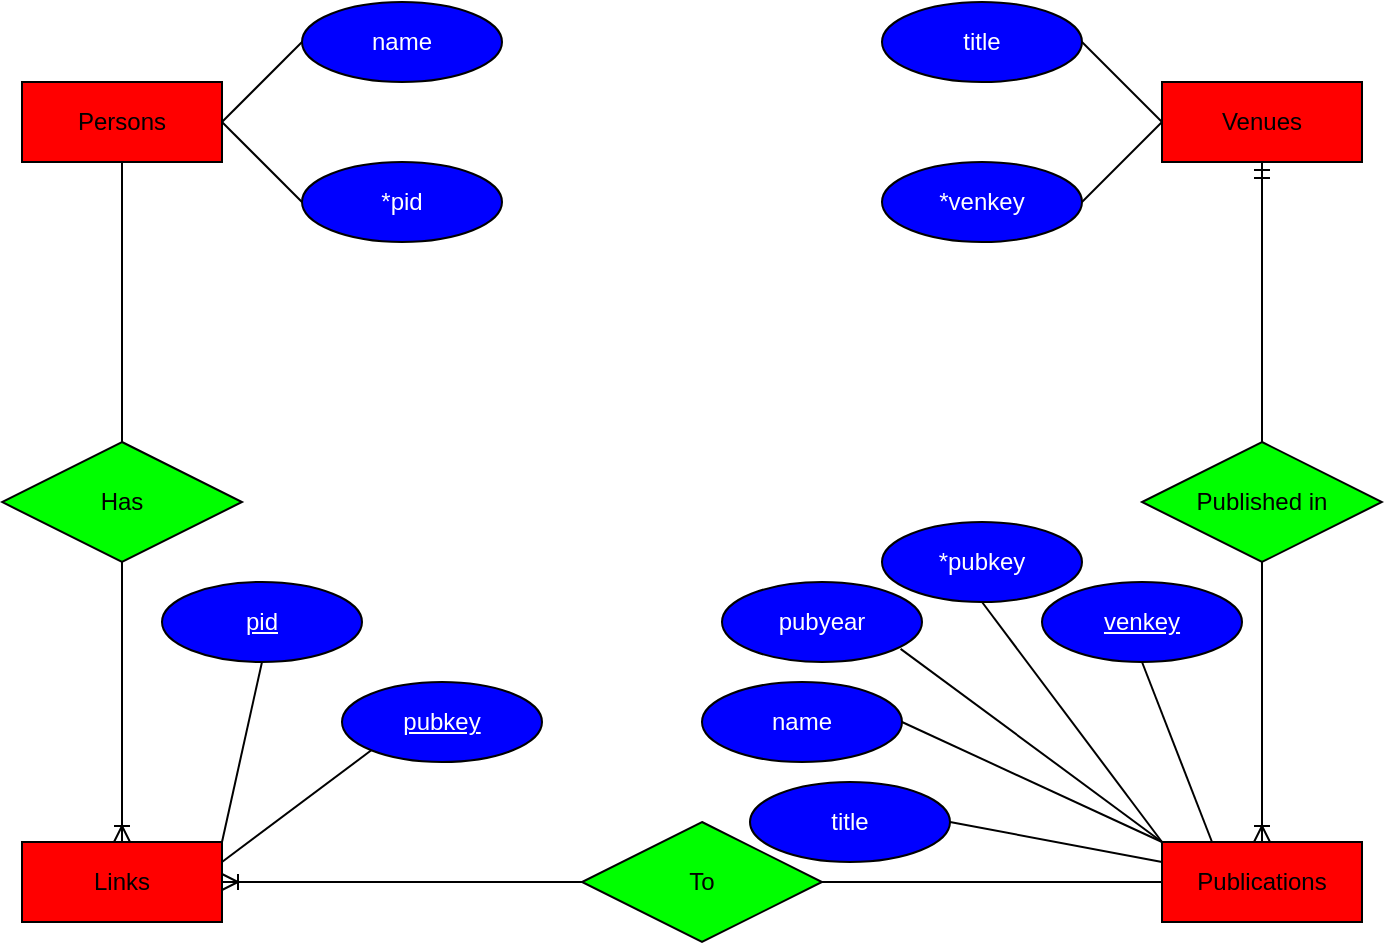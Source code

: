 <mxfile version="21.0.6" type="device"><diagram id="TpXvj9RfHZUIhbfs5KdB" name="Page-1"><mxGraphModel dx="737" dy="309" grid="1" gridSize="10" guides="1" tooltips="1" connect="1" arrows="1" fold="1" page="1" pageScale="1" pageWidth="827" pageHeight="1169" math="0" shadow="0"><root><mxCell id="0"/><mxCell id="1" parent="0"/><mxCell id="ZrMs0SVHSG1rjVXLmHy5-1" value="Persons" style="whiteSpace=wrap;html=1;align=center;fillColor=#FF0000;" parent="1" vertex="1"><mxGeometry x="50" y="80" width="100" height="40" as="geometry"/></mxCell><mxCell id="ZrMs0SVHSG1rjVXLmHy5-2" value="Publications" style="whiteSpace=wrap;html=1;align=center;fillColor=#FF0000;" parent="1" vertex="1"><mxGeometry x="620" y="460" width="100" height="40" as="geometry"/></mxCell><mxCell id="ZrMs0SVHSG1rjVXLmHy5-3" value="Venues" style="whiteSpace=wrap;html=1;align=center;fillColor=#FF0000;" parent="1" vertex="1"><mxGeometry x="620" y="80" width="100" height="40" as="geometry"/></mxCell><mxCell id="ZrMs0SVHSG1rjVXLmHy5-4" value="Has" style="shape=rhombus;perimeter=rhombusPerimeter;whiteSpace=wrap;html=1;align=center;fillColor=#00FF00;" parent="1" vertex="1"><mxGeometry x="40" y="260" width="120" height="60" as="geometry"/></mxCell><mxCell id="ZrMs0SVHSG1rjVXLmHy5-5" value="Published in" style="shape=rhombus;perimeter=rhombusPerimeter;whiteSpace=wrap;html=1;align=center;fillColor=#00FF00;" parent="1" vertex="1"><mxGeometry x="610" y="260" width="120" height="60" as="geometry"/></mxCell><mxCell id="ZrMs0SVHSG1rjVXLmHy5-12" value="" style="endArrow=ERoneToMany;html=1;rounded=0;jumpSize=6;exitX=0.5;exitY=1;exitDx=0;exitDy=0;entryX=0.5;entryY=0;entryDx=0;entryDy=0;startArrow=none;startFill=0;endFill=0;" parent="1" source="ZrMs0SVHSG1rjVXLmHy5-5" target="ZrMs0SVHSG1rjVXLmHy5-2" edge="1"><mxGeometry relative="1" as="geometry"><mxPoint x="330" y="280" as="sourcePoint"/><mxPoint x="490" y="280" as="targetPoint"/></mxGeometry></mxCell><mxCell id="ZrMs0SVHSG1rjVXLmHy5-13" value="" style="endArrow=none;html=1;rounded=0;jumpSize=6;entryX=0.5;entryY=0;entryDx=0;entryDy=0;exitX=0.5;exitY=1;exitDx=0;exitDy=0;startArrow=ERmandOne;startFill=0;" parent="1" source="ZrMs0SVHSG1rjVXLmHy5-3" target="ZrMs0SVHSG1rjVXLmHy5-5" edge="1"><mxGeometry relative="1" as="geometry"><mxPoint x="330" y="280" as="sourcePoint"/><mxPoint x="490" y="280" as="targetPoint"/></mxGeometry></mxCell><mxCell id="ZrMs0SVHSG1rjVXLmHy5-16" value="&lt;font color=&quot;#ffffff&quot;&gt;name&lt;/font&gt;" style="ellipse;whiteSpace=wrap;html=1;align=center;fillColor=#0000FF;" parent="1" vertex="1"><mxGeometry x="190" y="40" width="100" height="40" as="geometry"/></mxCell><mxCell id="ZrMs0SVHSG1rjVXLmHy5-17" value="" style="endArrow=none;html=1;rounded=0;jumpSize=6;exitX=1;exitY=0.5;exitDx=0;exitDy=0;entryX=0;entryY=0.5;entryDx=0;entryDy=0;" parent="1" source="ZrMs0SVHSG1rjVXLmHy5-1" target="216zsB4hSa4tdOhjsTsU-1" edge="1"><mxGeometry relative="1" as="geometry"><mxPoint x="330" y="280" as="sourcePoint"/><mxPoint x="190" y="140" as="targetPoint"/></mxGeometry></mxCell><mxCell id="ZrMs0SVHSG1rjVXLmHy5-18" value="" style="endArrow=none;html=1;rounded=0;jumpSize=6;exitX=1;exitY=0.5;exitDx=0;exitDy=0;entryX=0;entryY=0.5;entryDx=0;entryDy=0;" parent="1" source="ZrMs0SVHSG1rjVXLmHy5-1" target="ZrMs0SVHSG1rjVXLmHy5-16" edge="1"><mxGeometry relative="1" as="geometry"><mxPoint x="330" y="280" as="sourcePoint"/><mxPoint x="490" y="280" as="targetPoint"/></mxGeometry></mxCell><mxCell id="ZrMs0SVHSG1rjVXLmHy5-19" value="&lt;font color=&quot;#ffffff&quot;&gt;title&lt;/font&gt;" style="ellipse;whiteSpace=wrap;html=1;align=center;fillColor=#0000FF;" parent="1" vertex="1"><mxGeometry x="414" y="430" width="100" height="40" as="geometry"/></mxCell><mxCell id="ZrMs0SVHSG1rjVXLmHy5-20" value="&lt;font color=&quot;#ffffff&quot;&gt;&lt;u&gt;venkey&lt;/u&gt;&lt;/font&gt;" style="ellipse;whiteSpace=wrap;html=1;align=center;fillColor=#0000FF;" parent="1" vertex="1"><mxGeometry x="560" y="330" width="100" height="40" as="geometry"/></mxCell><mxCell id="ZrMs0SVHSG1rjVXLmHy5-23" value="&lt;font color=&quot;#ffffff&quot;&gt;title&lt;/font&gt;" style="ellipse;whiteSpace=wrap;html=1;align=center;fillColor=#0000FF;" parent="1" vertex="1"><mxGeometry x="480" y="40" width="100" height="40" as="geometry"/></mxCell><mxCell id="ZrMs0SVHSG1rjVXLmHy5-24" value="" style="endArrow=none;html=1;rounded=0;jumpSize=6;exitX=0.5;exitY=1;exitDx=0;exitDy=0;entryX=0;entryY=0;entryDx=0;entryDy=0;" parent="1" source="216zsB4hSa4tdOhjsTsU-4" target="ZrMs0SVHSG1rjVXLmHy5-2" edge="1"><mxGeometry relative="1" as="geometry"><mxPoint x="505.254" y="374.183" as="sourcePoint"/><mxPoint x="490" y="280" as="targetPoint"/></mxGeometry></mxCell><mxCell id="ZrMs0SVHSG1rjVXLmHy5-25" value="" style="endArrow=none;html=1;rounded=0;jumpSize=6;exitX=1;exitY=0.5;exitDx=0;exitDy=0;entryX=0;entryY=0.25;entryDx=0;entryDy=0;" parent="1" source="ZrMs0SVHSG1rjVXLmHy5-19" target="ZrMs0SVHSG1rjVXLmHy5-2" edge="1"><mxGeometry relative="1" as="geometry"><mxPoint x="330" y="280" as="sourcePoint"/><mxPoint x="490" y="280" as="targetPoint"/></mxGeometry></mxCell><mxCell id="ZrMs0SVHSG1rjVXLmHy5-26" value="" style="endArrow=none;html=1;rounded=0;jumpSize=6;exitX=0.25;exitY=0;exitDx=0;exitDy=0;entryX=0.5;entryY=1;entryDx=0;entryDy=0;" parent="1" source="ZrMs0SVHSG1rjVXLmHy5-2" target="ZrMs0SVHSG1rjVXLmHy5-20" edge="1"><mxGeometry relative="1" as="geometry"><mxPoint x="330" y="280" as="sourcePoint"/><mxPoint x="490" y="280" as="targetPoint"/></mxGeometry></mxCell><mxCell id="ZrMs0SVHSG1rjVXLmHy5-27" value="" style="endArrow=none;html=1;rounded=0;jumpSize=6;exitX=1;exitY=0.5;exitDx=0;exitDy=0;entryX=0;entryY=0.5;entryDx=0;entryDy=0;" parent="1" source="ZrMs0SVHSG1rjVXLmHy5-23" target="ZrMs0SVHSG1rjVXLmHy5-3" edge="1"><mxGeometry relative="1" as="geometry"><mxPoint x="330" y="280" as="sourcePoint"/><mxPoint x="490" y="280" as="targetPoint"/></mxGeometry></mxCell><mxCell id="81r-McpuuyOvuqJcnj6i-1" value="Links" style="whiteSpace=wrap;html=1;align=center;fillColor=#FF0000;" parent="1" vertex="1"><mxGeometry x="50" y="460" width="100" height="40" as="geometry"/></mxCell><mxCell id="81r-McpuuyOvuqJcnj6i-2" value="" style="fontSize=12;html=1;endArrow=ERoneToMany;rounded=0;exitX=0.5;exitY=1;exitDx=0;exitDy=0;entryX=0.5;entryY=0;entryDx=0;entryDy=0;" parent="1" source="ZrMs0SVHSG1rjVXLmHy5-4" target="81r-McpuuyOvuqJcnj6i-1" edge="1"><mxGeometry width="100" height="100" relative="1" as="geometry"><mxPoint x="360" y="330" as="sourcePoint"/><mxPoint x="460" y="230" as="targetPoint"/></mxGeometry></mxCell><mxCell id="81r-McpuuyOvuqJcnj6i-4" value="" style="endArrow=none;html=1;rounded=0;exitX=0.5;exitY=1;exitDx=0;exitDy=0;entryX=0.5;entryY=0;entryDx=0;entryDy=0;" parent="1" source="ZrMs0SVHSG1rjVXLmHy5-1" target="ZrMs0SVHSG1rjVXLmHy5-4" edge="1"><mxGeometry relative="1" as="geometry"><mxPoint x="330" y="280" as="sourcePoint"/><mxPoint x="490" y="280" as="targetPoint"/></mxGeometry></mxCell><mxCell id="81r-McpuuyOvuqJcnj6i-5" value="To" style="shape=rhombus;perimeter=rhombusPerimeter;whiteSpace=wrap;html=1;align=center;fillColor=#00FF00;" parent="1" vertex="1"><mxGeometry x="330" y="450" width="120" height="60" as="geometry"/></mxCell><mxCell id="81r-McpuuyOvuqJcnj6i-6" value="" style="edgeStyle=entityRelationEdgeStyle;fontSize=12;html=1;endArrow=ERoneToMany;rounded=0;exitX=0;exitY=0.5;exitDx=0;exitDy=0;entryX=1;entryY=0.5;entryDx=0;entryDy=0;" parent="1" source="81r-McpuuyOvuqJcnj6i-5" target="81r-McpuuyOvuqJcnj6i-1" edge="1"><mxGeometry width="100" height="100" relative="1" as="geometry"><mxPoint x="380" y="330" as="sourcePoint"/><mxPoint x="480" y="230" as="targetPoint"/></mxGeometry></mxCell><mxCell id="81r-McpuuyOvuqJcnj6i-7" value="" style="endArrow=none;html=1;rounded=0;exitX=1;exitY=0.5;exitDx=0;exitDy=0;entryX=0;entryY=0.5;entryDx=0;entryDy=0;" parent="1" source="81r-McpuuyOvuqJcnj6i-5" target="ZrMs0SVHSG1rjVXLmHy5-2" edge="1"><mxGeometry relative="1" as="geometry"><mxPoint x="350" y="280" as="sourcePoint"/><mxPoint x="510" y="280" as="targetPoint"/></mxGeometry></mxCell><mxCell id="216zsB4hSa4tdOhjsTsU-1" value="&lt;font color=&quot;#ffffff&quot;&gt;*pid&lt;/font&gt;" style="ellipse;whiteSpace=wrap;html=1;align=center;fillColor=#0000FF;" vertex="1" parent="1"><mxGeometry x="190" y="120" width="100" height="40" as="geometry"/></mxCell><mxCell id="216zsB4hSa4tdOhjsTsU-2" value="&lt;font color=&quot;#ffffff&quot;&gt;*venkey&lt;/font&gt;" style="ellipse;whiteSpace=wrap;html=1;align=center;fillColor=#0000FF;" vertex="1" parent="1"><mxGeometry x="480" y="120" width="100" height="40" as="geometry"/></mxCell><mxCell id="216zsB4hSa4tdOhjsTsU-3" value="&lt;font color=&quot;#ffffff&quot;&gt;name&lt;/font&gt;" style="ellipse;whiteSpace=wrap;html=1;align=center;fillColor=#0000FF;" vertex="1" parent="1"><mxGeometry x="390" y="380" width="100" height="40" as="geometry"/></mxCell><mxCell id="216zsB4hSa4tdOhjsTsU-4" value="&lt;font color=&quot;#ffffff&quot;&gt;*pubkey&lt;/font&gt;" style="ellipse;whiteSpace=wrap;html=1;align=center;fillColor=#0000FF;" vertex="1" parent="1"><mxGeometry x="480" y="300" width="100" height="40" as="geometry"/></mxCell><mxCell id="216zsB4hSa4tdOhjsTsU-5" value="&lt;font color=&quot;#ffffff&quot;&gt;&lt;u&gt;pid&lt;/u&gt;&lt;/font&gt;" style="ellipse;whiteSpace=wrap;html=1;align=center;fillColor=#0000FF;" vertex="1" parent="1"><mxGeometry x="120" y="330" width="100" height="40" as="geometry"/></mxCell><mxCell id="216zsB4hSa4tdOhjsTsU-6" value="&lt;font color=&quot;#ffffff&quot;&gt;&lt;u&gt;pubkey&lt;/u&gt;&lt;/font&gt;" style="ellipse;whiteSpace=wrap;html=1;align=center;fillColor=#0000FF;" vertex="1" parent="1"><mxGeometry x="210" y="380" width="100" height="40" as="geometry"/></mxCell><mxCell id="216zsB4hSa4tdOhjsTsU-7" value="&lt;font color=&quot;#ffffff&quot;&gt;pubyear&lt;/font&gt;" style="ellipse;whiteSpace=wrap;html=1;align=center;fillColor=#0000FF;" vertex="1" parent="1"><mxGeometry x="400" y="330" width="100" height="40" as="geometry"/></mxCell><mxCell id="216zsB4hSa4tdOhjsTsU-8" value="" style="endArrow=none;html=1;rounded=0;jumpSize=6;exitX=1;exitY=0.5;exitDx=0;exitDy=0;entryX=0;entryY=0.5;entryDx=0;entryDy=0;" edge="1" parent="1" source="216zsB4hSa4tdOhjsTsU-2" target="ZrMs0SVHSG1rjVXLmHy5-3"><mxGeometry relative="1" as="geometry"><mxPoint x="590" y="70" as="sourcePoint"/><mxPoint x="630" y="110" as="targetPoint"/></mxGeometry></mxCell><mxCell id="216zsB4hSa4tdOhjsTsU-9" value="" style="endArrow=none;html=1;rounded=0;jumpSize=6;exitX=1;exitY=0;exitDx=0;exitDy=0;entryX=0.5;entryY=1;entryDx=0;entryDy=0;" edge="1" parent="1" source="81r-McpuuyOvuqJcnj6i-1" target="216zsB4hSa4tdOhjsTsU-5"><mxGeometry relative="1" as="geometry"><mxPoint x="150" y="420" as="sourcePoint"/><mxPoint x="190" y="460" as="targetPoint"/></mxGeometry></mxCell><mxCell id="216zsB4hSa4tdOhjsTsU-10" value="" style="endArrow=none;html=1;rounded=0;jumpSize=6;exitX=1;exitY=0.25;exitDx=0;exitDy=0;entryX=0;entryY=1;entryDx=0;entryDy=0;" edge="1" parent="1" source="81r-McpuuyOvuqJcnj6i-1" target="216zsB4hSa4tdOhjsTsU-6"><mxGeometry relative="1" as="geometry"><mxPoint x="160" y="470" as="sourcePoint"/><mxPoint x="180" y="380" as="targetPoint"/></mxGeometry></mxCell><mxCell id="216zsB4hSa4tdOhjsTsU-11" value="" style="endArrow=none;html=1;rounded=0;jumpSize=6;exitX=0;exitY=0;exitDx=0;exitDy=0;entryX=1;entryY=0.5;entryDx=0;entryDy=0;" edge="1" parent="1" source="ZrMs0SVHSG1rjVXLmHy5-2" target="216zsB4hSa4tdOhjsTsU-3"><mxGeometry relative="1" as="geometry"><mxPoint x="170" y="480" as="sourcePoint"/><mxPoint x="190" y="390" as="targetPoint"/></mxGeometry></mxCell><mxCell id="216zsB4hSa4tdOhjsTsU-12" value="" style="endArrow=none;html=1;rounded=0;jumpSize=6;exitX=0.893;exitY=0.836;exitDx=0;exitDy=0;entryX=0;entryY=0;entryDx=0;entryDy=0;exitPerimeter=0;" edge="1" parent="1" source="216zsB4hSa4tdOhjsTsU-7" target="ZrMs0SVHSG1rjVXLmHy5-2"><mxGeometry relative="1" as="geometry"><mxPoint x="550" y="350" as="sourcePoint"/><mxPoint x="655" y="470" as="targetPoint"/></mxGeometry></mxCell></root></mxGraphModel></diagram></mxfile>